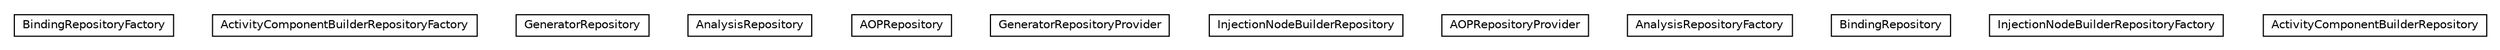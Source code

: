 #!/usr/local/bin/dot
#
# Class diagram 
# Generated by UMLGraph version 5.1 (http://www.umlgraph.org/)
#

digraph G {
	edge [fontname="Helvetica",fontsize=10,labelfontname="Helvetica",labelfontsize=10];
	node [fontname="Helvetica",fontsize=10,shape=plaintext];
	nodesep=0.25;
	ranksep=0.5;
	// org.androidtransfuse.analysis.repository.BindingRepositoryFactory
	c1538 [label=<<table title="org.androidtransfuse.analysis.repository.BindingRepositoryFactory" border="0" cellborder="1" cellspacing="0" cellpadding="2" port="p" href="./BindingRepositoryFactory.html">
		<tr><td><table border="0" cellspacing="0" cellpadding="1">
<tr><td align="center" balign="center"> BindingRepositoryFactory </td></tr>
		</table></td></tr>
		</table>>, fontname="Helvetica", fontcolor="black", fontsize=10.0];
	// org.androidtransfuse.analysis.repository.ActivityComponentBuilderRepositoryFactory
	c1539 [label=<<table title="org.androidtransfuse.analysis.repository.ActivityComponentBuilderRepositoryFactory" border="0" cellborder="1" cellspacing="0" cellpadding="2" port="p" href="./ActivityComponentBuilderRepositoryFactory.html">
		<tr><td><table border="0" cellspacing="0" cellpadding="1">
<tr><td align="center" balign="center"> ActivityComponentBuilderRepositoryFactory </td></tr>
		</table></td></tr>
		</table>>, fontname="Helvetica", fontcolor="black", fontsize=10.0];
	// org.androidtransfuse.analysis.repository.GeneratorRepository
	c1540 [label=<<table title="org.androidtransfuse.analysis.repository.GeneratorRepository" border="0" cellborder="1" cellspacing="0" cellpadding="2" port="p" href="./GeneratorRepository.html">
		<tr><td><table border="0" cellspacing="0" cellpadding="1">
<tr><td align="center" balign="center"> GeneratorRepository </td></tr>
		</table></td></tr>
		</table>>, fontname="Helvetica", fontcolor="black", fontsize=10.0];
	// org.androidtransfuse.analysis.repository.AnalysisRepository
	c1541 [label=<<table title="org.androidtransfuse.analysis.repository.AnalysisRepository" border="0" cellborder="1" cellspacing="0" cellpadding="2" port="p" href="./AnalysisRepository.html">
		<tr><td><table border="0" cellspacing="0" cellpadding="1">
<tr><td align="center" balign="center"> AnalysisRepository </td></tr>
		</table></td></tr>
		</table>>, fontname="Helvetica", fontcolor="black", fontsize=10.0];
	// org.androidtransfuse.analysis.repository.AOPRepository
	c1542 [label=<<table title="org.androidtransfuse.analysis.repository.AOPRepository" border="0" cellborder="1" cellspacing="0" cellpadding="2" port="p" href="./AOPRepository.html">
		<tr><td><table border="0" cellspacing="0" cellpadding="1">
<tr><td align="center" balign="center"> AOPRepository </td></tr>
		</table></td></tr>
		</table>>, fontname="Helvetica", fontcolor="black", fontsize=10.0];
	// org.androidtransfuse.analysis.repository.GeneratorRepositoryProvider
	c1543 [label=<<table title="org.androidtransfuse.analysis.repository.GeneratorRepositoryProvider" border="0" cellborder="1" cellspacing="0" cellpadding="2" port="p" href="./GeneratorRepositoryProvider.html">
		<tr><td><table border="0" cellspacing="0" cellpadding="1">
<tr><td align="center" balign="center"> GeneratorRepositoryProvider </td></tr>
		</table></td></tr>
		</table>>, fontname="Helvetica", fontcolor="black", fontsize=10.0];
	// org.androidtransfuse.analysis.repository.InjectionNodeBuilderRepository
	c1544 [label=<<table title="org.androidtransfuse.analysis.repository.InjectionNodeBuilderRepository" border="0" cellborder="1" cellspacing="0" cellpadding="2" port="p" href="./InjectionNodeBuilderRepository.html">
		<tr><td><table border="0" cellspacing="0" cellpadding="1">
<tr><td align="center" balign="center"> InjectionNodeBuilderRepository </td></tr>
		</table></td></tr>
		</table>>, fontname="Helvetica", fontcolor="black", fontsize=10.0];
	// org.androidtransfuse.analysis.repository.AOPRepositoryProvider
	c1545 [label=<<table title="org.androidtransfuse.analysis.repository.AOPRepositoryProvider" border="0" cellborder="1" cellspacing="0" cellpadding="2" port="p" href="./AOPRepositoryProvider.html">
		<tr><td><table border="0" cellspacing="0" cellpadding="1">
<tr><td align="center" balign="center"> AOPRepositoryProvider </td></tr>
		</table></td></tr>
		</table>>, fontname="Helvetica", fontcolor="black", fontsize=10.0];
	// org.androidtransfuse.analysis.repository.AnalysisRepositoryFactory
	c1546 [label=<<table title="org.androidtransfuse.analysis.repository.AnalysisRepositoryFactory" border="0" cellborder="1" cellspacing="0" cellpadding="2" port="p" href="./AnalysisRepositoryFactory.html">
		<tr><td><table border="0" cellspacing="0" cellpadding="1">
<tr><td align="center" balign="center"> AnalysisRepositoryFactory </td></tr>
		</table></td></tr>
		</table>>, fontname="Helvetica", fontcolor="black", fontsize=10.0];
	// org.androidtransfuse.analysis.repository.BindingRepository
	c1547 [label=<<table title="org.androidtransfuse.analysis.repository.BindingRepository" border="0" cellborder="1" cellspacing="0" cellpadding="2" port="p" href="./BindingRepository.html">
		<tr><td><table border="0" cellspacing="0" cellpadding="1">
<tr><td align="center" balign="center"> BindingRepository </td></tr>
		</table></td></tr>
		</table>>, fontname="Helvetica", fontcolor="black", fontsize=10.0];
	// org.androidtransfuse.analysis.repository.InjectionNodeBuilderRepositoryFactory
	c1548 [label=<<table title="org.androidtransfuse.analysis.repository.InjectionNodeBuilderRepositoryFactory" border="0" cellborder="1" cellspacing="0" cellpadding="2" port="p" href="./InjectionNodeBuilderRepositoryFactory.html">
		<tr><td><table border="0" cellspacing="0" cellpadding="1">
<tr><td align="center" balign="center"> InjectionNodeBuilderRepositoryFactory </td></tr>
		</table></td></tr>
		</table>>, fontname="Helvetica", fontcolor="black", fontsize=10.0];
	// org.androidtransfuse.analysis.repository.ActivityComponentBuilderRepository
	c1549 [label=<<table title="org.androidtransfuse.analysis.repository.ActivityComponentBuilderRepository" border="0" cellborder="1" cellspacing="0" cellpadding="2" port="p" href="./ActivityComponentBuilderRepository.html">
		<tr><td><table border="0" cellspacing="0" cellpadding="1">
<tr><td align="center" balign="center"> ActivityComponentBuilderRepository </td></tr>
		</table></td></tr>
		</table>>, fontname="Helvetica", fontcolor="black", fontsize=10.0];
}

